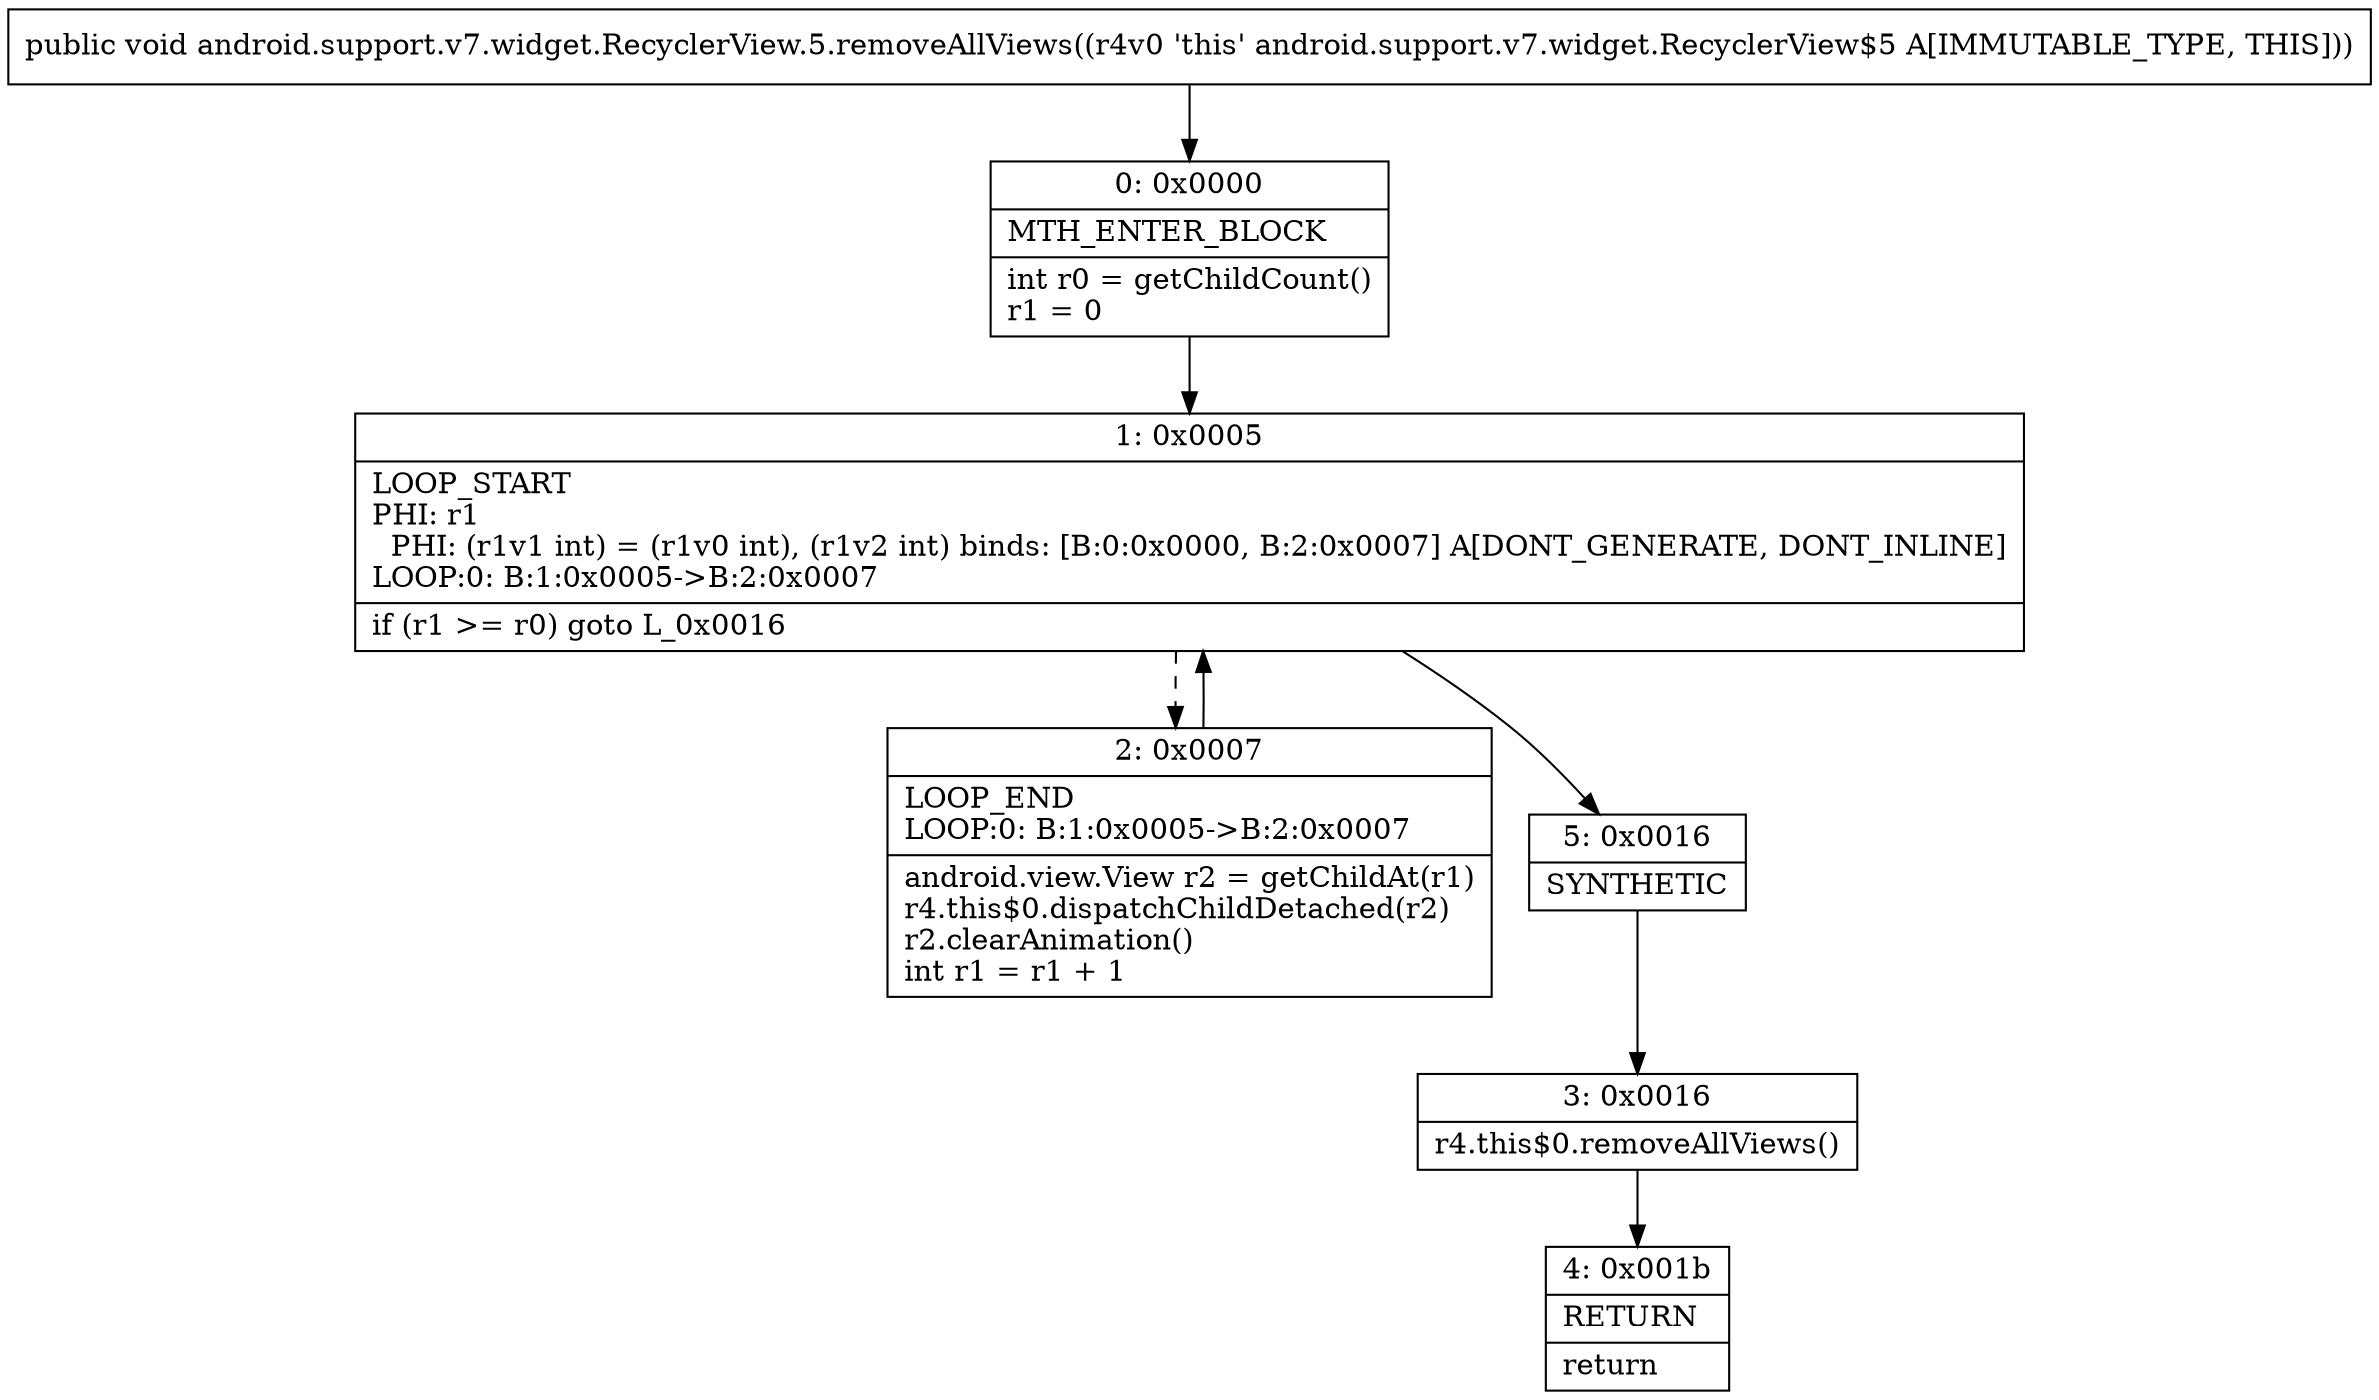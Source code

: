 digraph "CFG forandroid.support.v7.widget.RecyclerView.5.removeAllViews()V" {
Node_0 [shape=record,label="{0\:\ 0x0000|MTH_ENTER_BLOCK\l|int r0 = getChildCount()\lr1 = 0\l}"];
Node_1 [shape=record,label="{1\:\ 0x0005|LOOP_START\lPHI: r1 \l  PHI: (r1v1 int) = (r1v0 int), (r1v2 int) binds: [B:0:0x0000, B:2:0x0007] A[DONT_GENERATE, DONT_INLINE]\lLOOP:0: B:1:0x0005\-\>B:2:0x0007\l|if (r1 \>= r0) goto L_0x0016\l}"];
Node_2 [shape=record,label="{2\:\ 0x0007|LOOP_END\lLOOP:0: B:1:0x0005\-\>B:2:0x0007\l|android.view.View r2 = getChildAt(r1)\lr4.this$0.dispatchChildDetached(r2)\lr2.clearAnimation()\lint r1 = r1 + 1\l}"];
Node_3 [shape=record,label="{3\:\ 0x0016|r4.this$0.removeAllViews()\l}"];
Node_4 [shape=record,label="{4\:\ 0x001b|RETURN\l|return\l}"];
Node_5 [shape=record,label="{5\:\ 0x0016|SYNTHETIC\l}"];
MethodNode[shape=record,label="{public void android.support.v7.widget.RecyclerView.5.removeAllViews((r4v0 'this' android.support.v7.widget.RecyclerView$5 A[IMMUTABLE_TYPE, THIS])) }"];
MethodNode -> Node_0;
Node_0 -> Node_1;
Node_1 -> Node_2[style=dashed];
Node_1 -> Node_5;
Node_2 -> Node_1;
Node_3 -> Node_4;
Node_5 -> Node_3;
}

